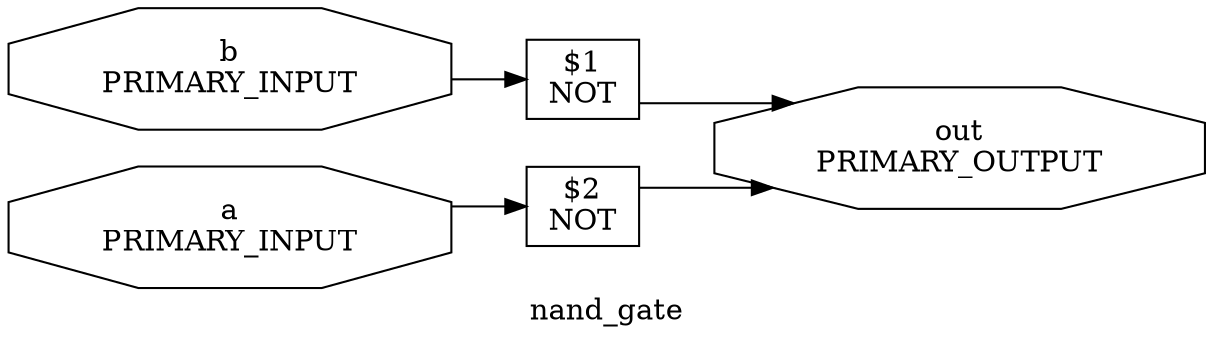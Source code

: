digraph nand_gate {
label="nand_gate"
rankdir="LR"
remincross=true
splines=ortho
{rank = same; "b";"a";}
{rank = same; "out";}
"$1" [shape=box, label="$1
NOT"]
"out" [shape=octagon, label="out
PRIMARY_OUTPUT"]
"$2" [shape=box, label="$2
NOT"]
"b" [shape=octagon, label="b
PRIMARY_INPUT"]
"a" [shape=octagon, label="a
PRIMARY_INPUT"]
"$1" -> "out"
"$2" -> "out"
"b" -> "$1"
"a" -> "$2"
}

